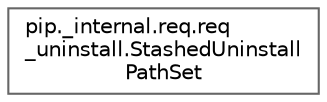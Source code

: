 digraph "Graphical Class Hierarchy"
{
 // LATEX_PDF_SIZE
  bgcolor="transparent";
  edge [fontname=Helvetica,fontsize=10,labelfontname=Helvetica,labelfontsize=10];
  node [fontname=Helvetica,fontsize=10,shape=box,height=0.2,width=0.4];
  rankdir="LR";
  Node0 [id="Node000000",label="pip._internal.req.req\l_uninstall.StashedUninstall\lPathSet",height=0.2,width=0.4,color="grey40", fillcolor="white", style="filled",URL="$dd/d8a/classpip_1_1__internal_1_1req_1_1req__uninstall_1_1StashedUninstallPathSet.html",tooltip=" "];
}
